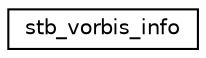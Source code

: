 digraph "Graphical Class Hierarchy"
{
 // LATEX_PDF_SIZE
  edge [fontname="Helvetica",fontsize="10",labelfontname="Helvetica",labelfontsize="10"];
  node [fontname="Helvetica",fontsize="10",shape=record];
  rankdir="LR";
  Node0 [label="stb_vorbis_info",height=0.2,width=0.4,color="black", fillcolor="white", style="filled",URL="$structstb__vorbis__info.html",tooltip=" "];
}
